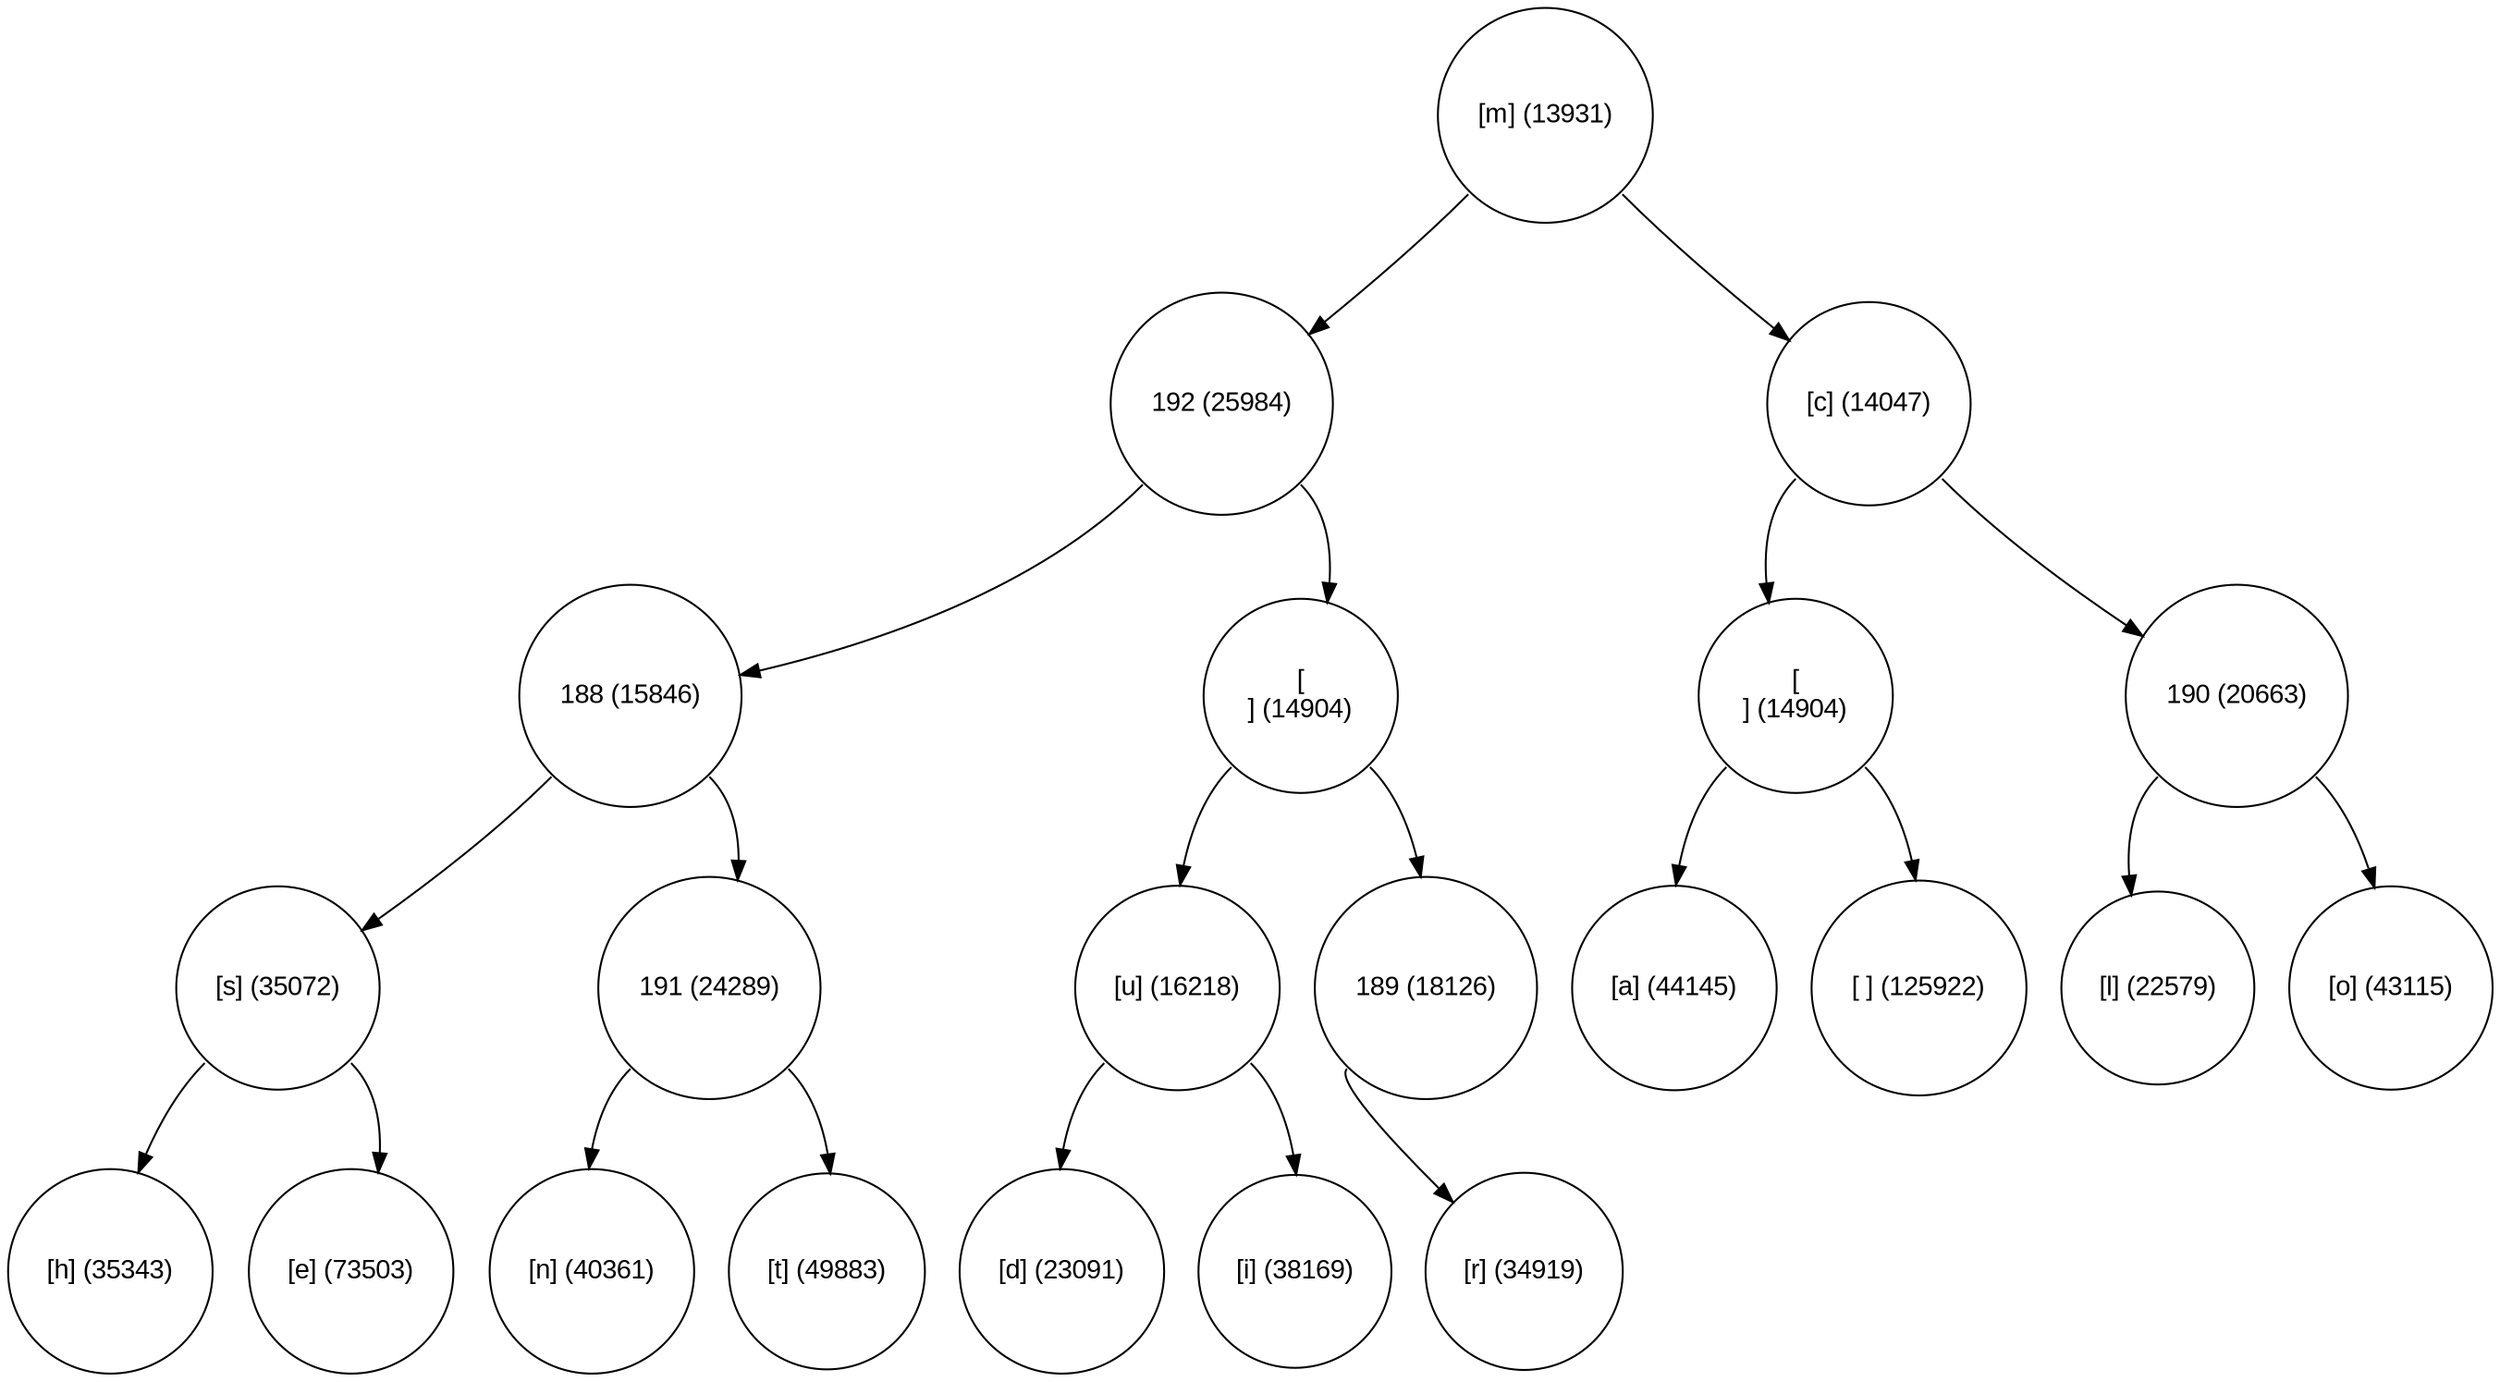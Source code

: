 digraph move_down {
	node [fontname="Arial", shape="circle", width=0.5]; 

	0 [label = "[m] (13931)"];
	0:sw -> 1;
	1 [label = "192 (25984)"];
	1:sw -> 3;
	3 [label = "188 (15846)"];
	3:sw -> 7;
	7 [label = "[s] (35072)"];
	7:sw -> 15;
	15 [label = "[h] (35343)"];
	7:se -> 16;
	16 [label = "[e] (73503)"];
	3:se -> 8;
	8 [label = "191 (24289)"];
	8:sw -> 17;
	17 [label = "[n] (40361)"];
	8:se -> 18;
	18 [label = "[t] (49883)"];
	1:se -> 4;
	4 [label = "[
] (14904)"];
	4:sw -> 9;
	9 [label = "[u] (16218)"];
	9:sw -> 19;
	19 [label = "[d] (23091)"];
	9:se -> 20;
	20 [label = "[i] (38169)"];
	4:se -> 10;
	10 [label = "189 (18126)"];
	10:sw -> 21;
	21 [label = "[r] (34919)"];
	0:se -> 2;
	2 [label = "[c] (14047)"];
	2:sw -> 5;
	5 [label = "[] (14904)"];
	5:sw -> 11;
	11 [label = "[a] (44145)"];
	5:se -> 12;
	12 [label = "[ ] (125922)"];
	2:se -> 6;
	6 [label = "190 (20663)"];
	6:sw -> 13;
	13 [label = "[l] (22579)"];
	6:se -> 14;
	14 [label = "[o] (43115)"];
}
